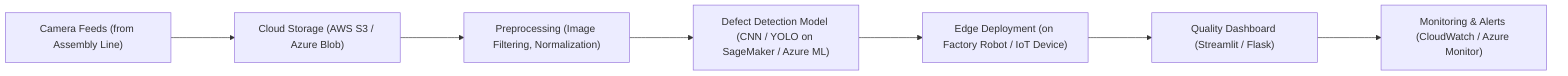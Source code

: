 graph LR
    A["Camera Feeds (from Assembly Line)"] ---> B["Cloud Storage (AWS S3 / Azure Blob)"]
    B ---> C["Preprocessing (Image Filtering, Normalization)"]
    C ---> D["Defect Detection Model (CNN / YOLO on SageMaker / Azure ML)"]
    D ---> E["Edge Deployment (on Factory Robot / IoT Device)"]
    E ---> F["Quality Dashboard (Streamlit / Flask)"]
    F ---> G["Monitoring & Alerts (CloudWatch / Azure Monitor)"]